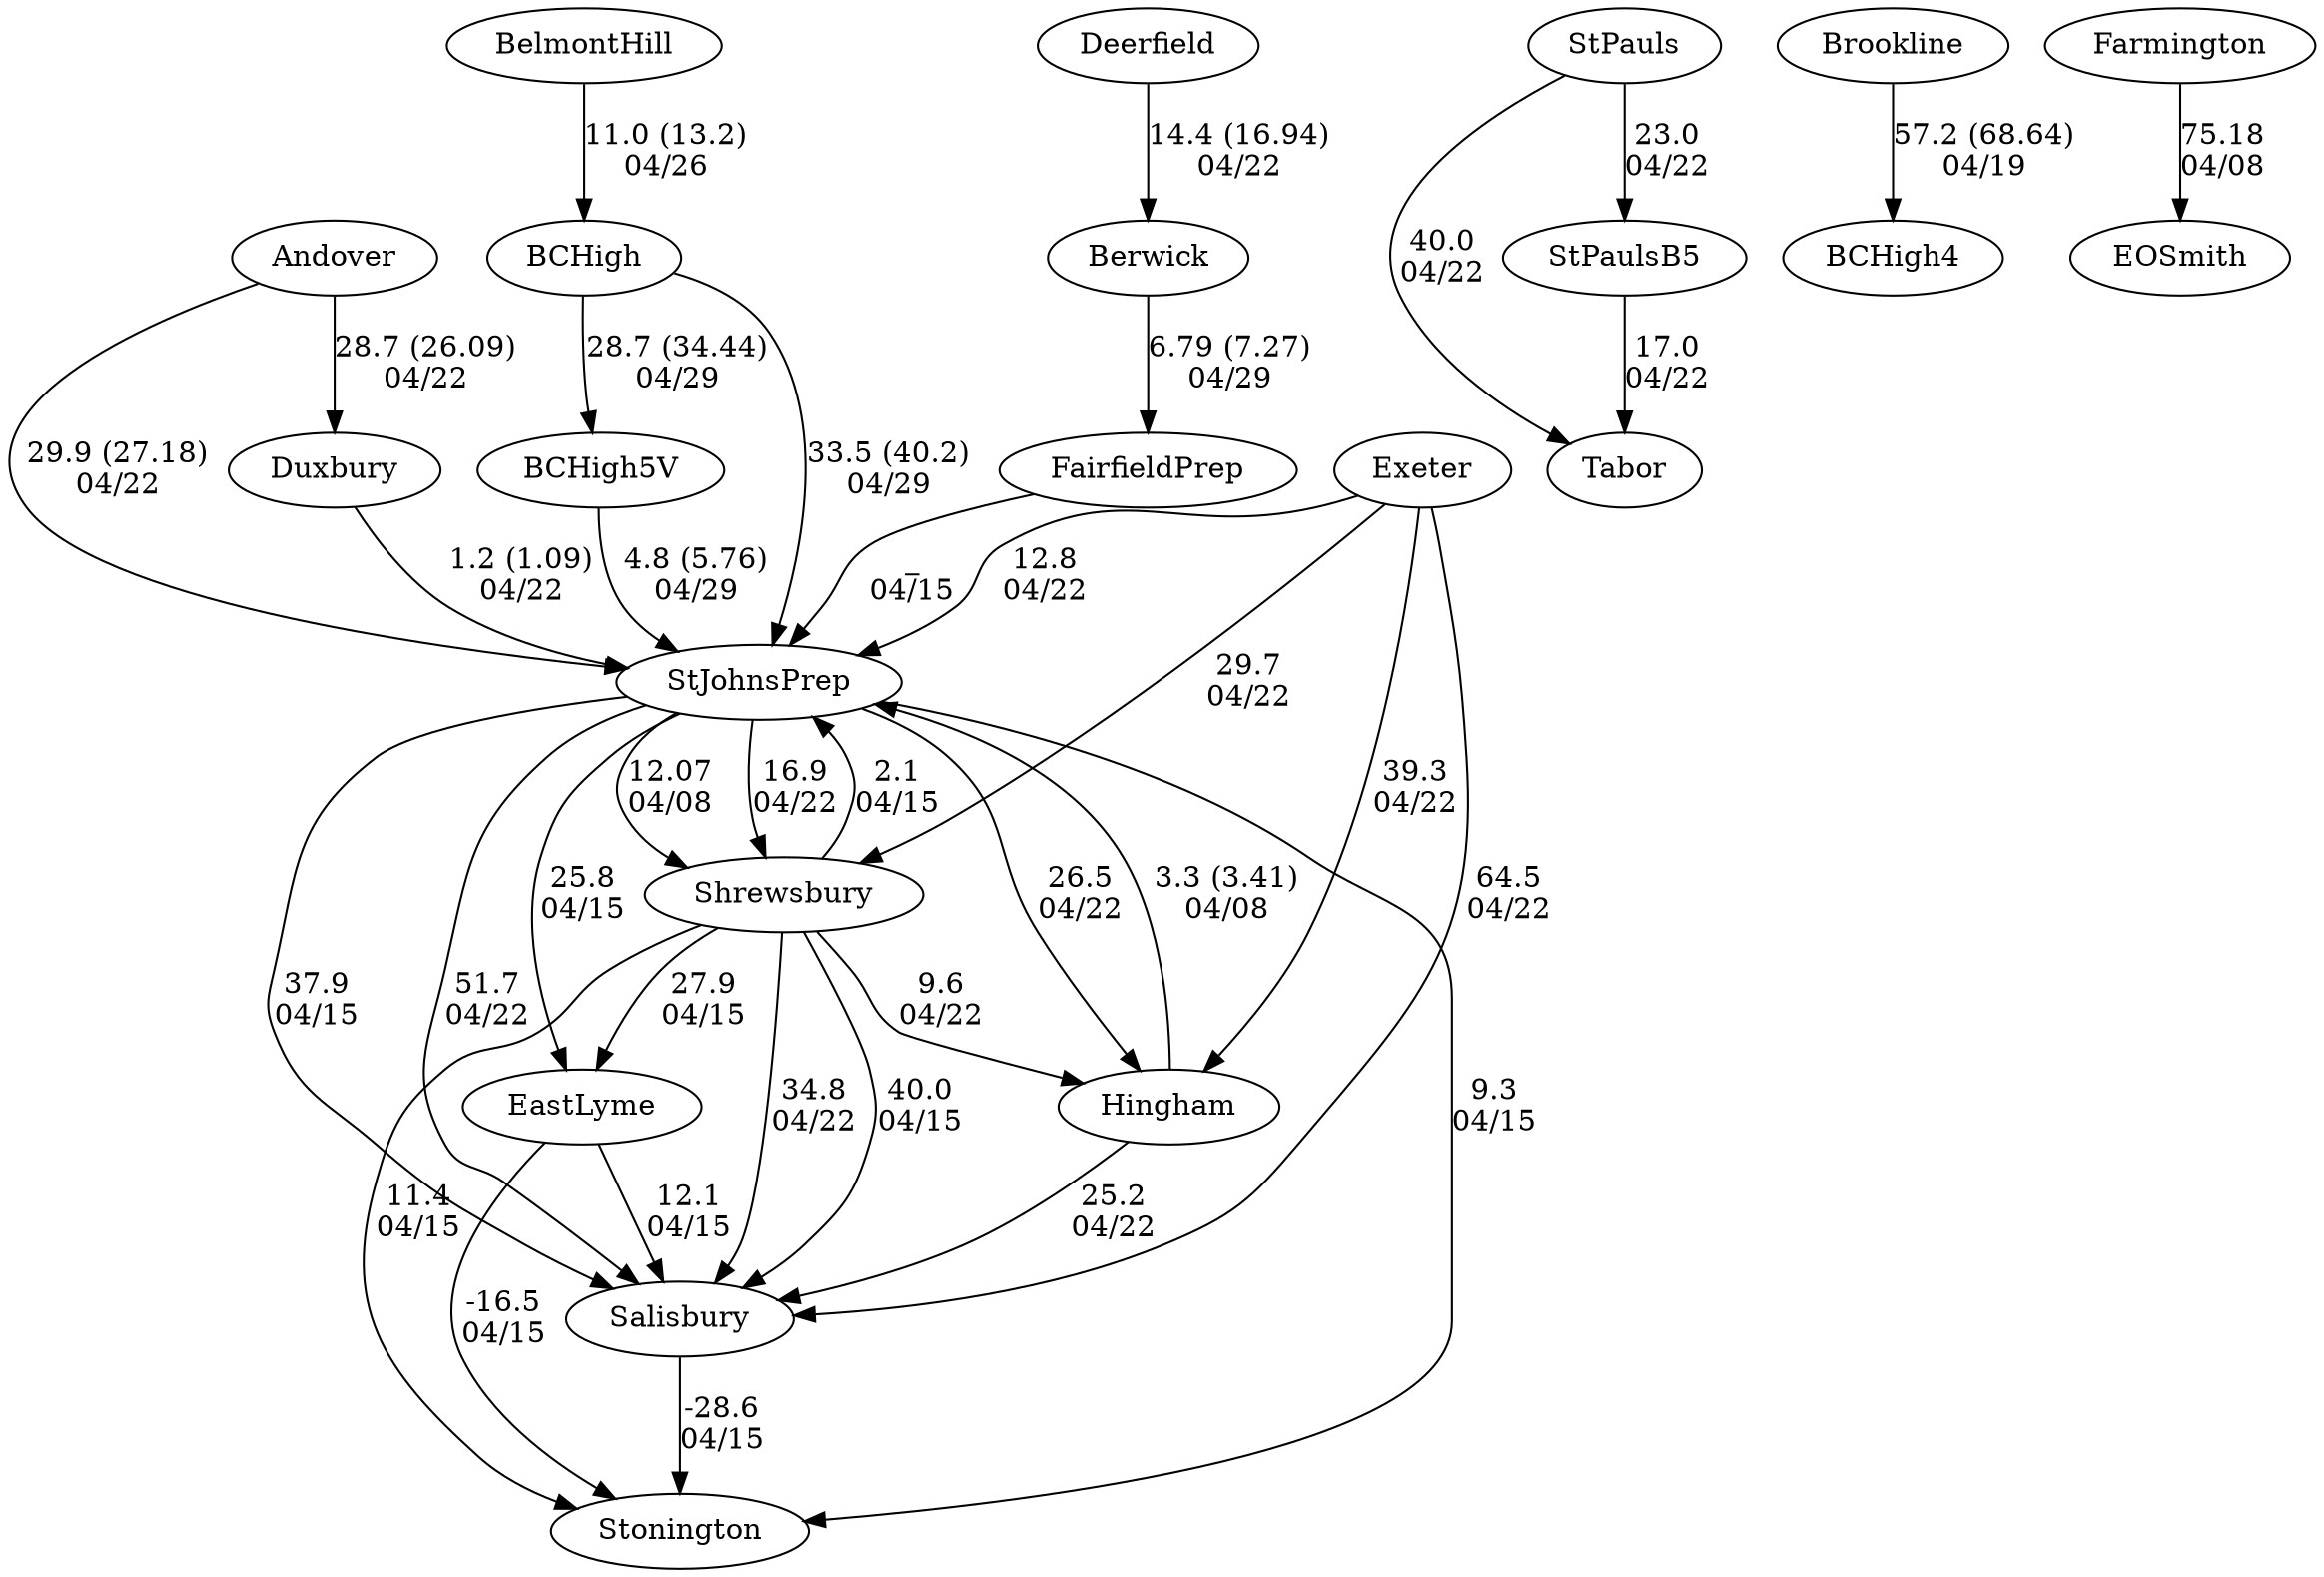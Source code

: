 digraph boys4eights {Deerfield [URL="boys4eightsDeerfield.html"];Shrewsbury [URL="boys4eightsShrewsbury.html"];StJohnsPrep [URL="boys4eightsStJohnsPrep.html"];EastLyme [URL="boys4eightsEastLyme.html"];BCHigh [URL="boys4eightsBCHigh.html"];BCHigh5V [URL="boys4eightsBCHigh5V.html"];Exeter [URL="boys4eightsExeter.html"];Berwick [URL="boys4eightsBerwick.html"];Tabor [URL="boys4eightsTabor.html"];Brookline [URL="boys4eightsBrookline.html"];Hingham [URL="boys4eightsHingham.html"];StPaulsB5 [URL="boys4eightsStPaulsB5.html"];Farmington [URL="boys4eightsFarmington.html"];Andover [URL="boys4eightsAndover.html"];Stonington [URL="boys4eightsStonington.html"];BelmontHill [URL="boys4eightsBelmontHill.html"];BCHigh4 [URL="boys4eightsBCHigh4.html"];Duxbury [URL="boys4eightsDuxbury.html"];StPauls [URL="boys4eightsStPauls.html"];Salisbury [URL="boys4eightsSalisbury.html"];EOSmith [URL="boys4eightsEOSmith.html"];FairfieldPrep [URL="boys4eightsFairfieldPrep.html"];Brookline -> BCHigh4[label="57.2 (68.64)
04/19", weight="43", tooltip="NEIRA Boys Eights,Brookline vs. BC High			
Distance: 1250 Conditions: Blustery conditions, 12-15mph crosswind Comments: Challenging conditions to align boats, as the 3V and 2V races started below the line; times should be compared between races. Lower/novice crews raced in fours. Thanks to Brookline for a spirited morning of racing on the windy Charles!
None", URL="http://www.row2k.com/results/resultspage.cfm?UID=57012D86F8D9018705A9C77CE7885D58&cat=1", random="random"]; 
Deerfield -> Berwick[label="14.4 (16.94)
04/22", weight="86", tooltip="NEIRA Boys Eights,Brunswick vs. Deerfield			
Distance: 1275m Conditions: All races were against an incoming tide. Stong crosswind created significant chop, especially in the final 500m. Comments: Thank you to Deerfield for rescheduling and making the trip.
None", URL="http://www.row2k.com/results/resultspage.cfm?UID=CFD71A29710AA7EC335757AC9E330BF1&cat=1", random="random"]; 
StPauls -> StPaulsB5[label="23.0
04/22", weight="77", tooltip="NEIRA Boys Eights,St. Paul's School vs. Tabor Academy			
Distance: 1500 meters Conditions: Quartering tailwind at the start of the afternoon lessened through the racing. Comments: Race order: B3-B2-B1-B4/5.
B3 started one seat over the line. In the B4/B5 race, Tabor caught a significant but not boat-stopping crab in the first 250m.
Thanks to Tabor for making the trip up north to SPS.
None", URL="http://www.row2k.com/results/resultspage.cfm?UID=D2CE9441EE097BC2DF6FB9A7EBE00D58&cat=1", random="random"]; 
StPauls -> Tabor[label="40.0
04/22", weight="60", tooltip="NEIRA Boys Eights,St. Paul's School vs. Tabor Academy			
Distance: 1500 meters Conditions: Quartering tailwind at the start of the afternoon lessened through the racing. Comments: Race order: B3-B2-B1-B4/5.
B3 started one seat over the line. In the B4/B5 race, Tabor caught a significant but not boat-stopping crab in the first 250m.
Thanks to Tabor for making the trip up north to SPS.
None", URL="http://www.row2k.com/results/resultspage.cfm?UID=D2CE9441EE097BC2DF6FB9A7EBE00D58&cat=1", random="random"]; 
StPaulsB5 -> Tabor[label="17.0
04/22", weight="83", tooltip="NEIRA Boys Eights,St. Paul's School vs. Tabor Academy			
Distance: 1500 meters Conditions: Quartering tailwind at the start of the afternoon lessened through the racing. Comments: Race order: B3-B2-B1-B4/5.
B3 started one seat over the line. In the B4/B5 race, Tabor caught a significant but not boat-stopping crab in the first 250m.
Thanks to Tabor for making the trip up north to SPS.
None", URL="http://www.row2k.com/results/resultspage.cfm?UID=D2CE9441EE097BC2DF6FB9A7EBE00D58&cat=1", random="random"]; 
FairfieldPrep -> StJohnsPrep[label="_
04/15", weight="99", tooltip="NEIRA Boys Eights,Fairfield v St. John's Prep			
Distance: 1400 Conditions: Flat water conditions, outgoing tide, cross tail wind 5-7 mph. Comments: Time cannot be compared between races as the tide made starting at the line each time challenging, so while they were even bows, the line varied.
Race order was 3rd, 1st, 2nd then 4th. In the 4th boat race crews clashed and had to stop after the start, the race was restarted from that point. St. John's caught a boat stopping crab less than 300 meters from the finish, they recovered and completed the race.
Thanks to St. John's Prep for the long trip to Black Rock.
None", URL="http://www.row2k.com/results/resultspage.cfm?UID=B5F7AA95DC90BE6B879427076CAE9006&cat=1", random="random"]; 
Berwick -> FairfieldPrep[label="6.79 (7.27)
04/29", weight="94", tooltip="NEIRA Boys Eights,Kulaga Cup: Fairfield vs Brunswick			
Distance: 1400 Conditions: Conditions were difficult. Cross tail wind steady at 15 mph, gusting to 25-30 at times. Outgoing tide. Mid course white caps, the later portion of the course was nearly flat conditions. Comments: Race order was 3,2,1,4. Conditions dictated a shortened course for the 4th boats, they raced 1K. Starting line for all races was approximate, crews were level but times cannot be compared between races at all.
A challenging day, thank you to Brunswick and Coach Martin for persevering and taking on the conditions. Brunswick retains the Kulaga Cup by winning the 3rd and 1st boat races.
None", URL="http://www.row2k.com/results/resultspage.cfm?UID=C45F86C4CF4AF837EE39AB3FC39A8736&cat=1", random="random"]; 
Shrewsbury -> StJohnsPrep[label="2.1
04/15", weight="98", tooltip="NEIRA Boys & Girls Eights,Simsbury/Tabor Invitational			
Distance: 1500 Meters Conditions: Light wind changing throughout the day, starting as a tailwind, then a cross-wind and finishing the day as headwind. Comments: Races were floating starts, please do not compare times. In the B1 race Tabor caught a boat stopping crab at 300 meters down. In the B4, St. John's B had 2 boat stopping crabs. Also in the B4, Stonington B3 raced in this event due to illness. A special thank you to St. John's an Shrewsbury for hosting the day. Simsbury wins the Simsbury/Tabor Pincombe Cup.
None", URL="http://www.row2k.com/results/resultspage.cfm?UID=B556AC071CAC1B11C5C5DB503D2B0FF0&cat=5", random="random"]; 
Shrewsbury -> EastLyme[label="27.9
04/15", weight="73", tooltip="NEIRA Boys & Girls Eights,Simsbury/Tabor Invitational			
Distance: 1500 Meters Conditions: Light wind changing throughout the day, starting as a tailwind, then a cross-wind and finishing the day as headwind. Comments: Races were floating starts, please do not compare times. In the B1 race Tabor caught a boat stopping crab at 300 meters down. In the B4, St. John's B had 2 boat stopping crabs. Also in the B4, Stonington B3 raced in this event due to illness. A special thank you to St. John's an Shrewsbury for hosting the day. Simsbury wins the Simsbury/Tabor Pincombe Cup.
None", URL="http://www.row2k.com/results/resultspage.cfm?UID=B556AC071CAC1B11C5C5DB503D2B0FF0&cat=5", random="random"]; 
Shrewsbury -> Salisbury[label="40.0
04/15", weight="60", tooltip="NEIRA Boys & Girls Eights,Simsbury/Tabor Invitational			
Distance: 1500 Meters Conditions: Light wind changing throughout the day, starting as a tailwind, then a cross-wind and finishing the day as headwind. Comments: Races were floating starts, please do not compare times. In the B1 race Tabor caught a boat stopping crab at 300 meters down. In the B4, St. John's B had 2 boat stopping crabs. Also in the B4, Stonington B3 raced in this event due to illness. A special thank you to St. John's an Shrewsbury for hosting the day. Simsbury wins the Simsbury/Tabor Pincombe Cup.
None", URL="http://www.row2k.com/results/resultspage.cfm?UID=B556AC071CAC1B11C5C5DB503D2B0FF0&cat=5", random="random"]; 
Shrewsbury -> Stonington[label="11.4
04/15", weight="89", tooltip="NEIRA Boys & Girls Eights,Simsbury/Tabor Invitational			
Distance: 1500 Meters Conditions: Light wind changing throughout the day, starting as a tailwind, then a cross-wind and finishing the day as headwind. Comments: Races were floating starts, please do not compare times. In the B1 race Tabor caught a boat stopping crab at 300 meters down. In the B4, St. John's B had 2 boat stopping crabs. Also in the B4, Stonington B3 raced in this event due to illness. A special thank you to St. John's an Shrewsbury for hosting the day. Simsbury wins the Simsbury/Tabor Pincombe Cup.
None", URL="http://www.row2k.com/results/resultspage.cfm?UID=B556AC071CAC1B11C5C5DB503D2B0FF0&cat=5", random="random"]; 
StJohnsPrep -> EastLyme[label="25.8
04/15", weight="75", tooltip="NEIRA Boys & Girls Eights,Simsbury/Tabor Invitational			
Distance: 1500 Meters Conditions: Light wind changing throughout the day, starting as a tailwind, then a cross-wind and finishing the day as headwind. Comments: Races were floating starts, please do not compare times. In the B1 race Tabor caught a boat stopping crab at 300 meters down. In the B4, St. John's B had 2 boat stopping crabs. Also in the B4, Stonington B3 raced in this event due to illness. A special thank you to St. John's an Shrewsbury for hosting the day. Simsbury wins the Simsbury/Tabor Pincombe Cup.
None", URL="http://www.row2k.com/results/resultspage.cfm?UID=B556AC071CAC1B11C5C5DB503D2B0FF0&cat=5", random="random"]; 
StJohnsPrep -> Salisbury[label="37.9
04/15", weight="63", tooltip="NEIRA Boys & Girls Eights,Simsbury/Tabor Invitational			
Distance: 1500 Meters Conditions: Light wind changing throughout the day, starting as a tailwind, then a cross-wind and finishing the day as headwind. Comments: Races were floating starts, please do not compare times. In the B1 race Tabor caught a boat stopping crab at 300 meters down. In the B4, St. John's B had 2 boat stopping crabs. Also in the B4, Stonington B3 raced in this event due to illness. A special thank you to St. John's an Shrewsbury for hosting the day. Simsbury wins the Simsbury/Tabor Pincombe Cup.
None", URL="http://www.row2k.com/results/resultspage.cfm?UID=B556AC071CAC1B11C5C5DB503D2B0FF0&cat=5", random="random"]; 
StJohnsPrep -> Stonington[label="9.3
04/15", weight="91", tooltip="NEIRA Boys & Girls Eights,Simsbury/Tabor Invitational			
Distance: 1500 Meters Conditions: Light wind changing throughout the day, starting as a tailwind, then a cross-wind and finishing the day as headwind. Comments: Races were floating starts, please do not compare times. In the B1 race Tabor caught a boat stopping crab at 300 meters down. In the B4, St. John's B had 2 boat stopping crabs. Also in the B4, Stonington B3 raced in this event due to illness. A special thank you to St. John's an Shrewsbury for hosting the day. Simsbury wins the Simsbury/Tabor Pincombe Cup.
None", URL="http://www.row2k.com/results/resultspage.cfm?UID=B556AC071CAC1B11C5C5DB503D2B0FF0&cat=5", random="random"]; 
EastLyme -> Salisbury[label="12.1
04/15", weight="88", tooltip="NEIRA Boys & Girls Eights,Simsbury/Tabor Invitational			
Distance: 1500 Meters Conditions: Light wind changing throughout the day, starting as a tailwind, then a cross-wind and finishing the day as headwind. Comments: Races were floating starts, please do not compare times. In the B1 race Tabor caught a boat stopping crab at 300 meters down. In the B4, St. John's B had 2 boat stopping crabs. Also in the B4, Stonington B3 raced in this event due to illness. A special thank you to St. John's an Shrewsbury for hosting the day. Simsbury wins the Simsbury/Tabor Pincombe Cup.
None", URL="http://www.row2k.com/results/resultspage.cfm?UID=B556AC071CAC1B11C5C5DB503D2B0FF0&cat=5", random="random"]; 
EastLyme -> Stonington[label="-16.5
04/15", weight="116", tooltip="NEIRA Boys & Girls Eights,Simsbury/Tabor Invitational			
Distance: 1500 Meters Conditions: Light wind changing throughout the day, starting as a tailwind, then a cross-wind and finishing the day as headwind. Comments: Races were floating starts, please do not compare times. In the B1 race Tabor caught a boat stopping crab at 300 meters down. In the B4, St. John's B had 2 boat stopping crabs. Also in the B4, Stonington B3 raced in this event due to illness. A special thank you to St. John's an Shrewsbury for hosting the day. Simsbury wins the Simsbury/Tabor Pincombe Cup.
None", URL="http://www.row2k.com/results/resultspage.cfm?UID=B556AC071CAC1B11C5C5DB503D2B0FF0&cat=5", random="random"]; 
Salisbury -> Stonington[label="-28.6
04/15", weight="128", tooltip="NEIRA Boys & Girls Eights,Simsbury/Tabor Invitational			
Distance: 1500 Meters Conditions: Light wind changing throughout the day, starting as a tailwind, then a cross-wind and finishing the day as headwind. Comments: Races were floating starts, please do not compare times. In the B1 race Tabor caught a boat stopping crab at 300 meters down. In the B4, St. John's B had 2 boat stopping crabs. Also in the B4, Stonington B3 raced in this event due to illness. A special thank you to St. John's an Shrewsbury for hosting the day. Simsbury wins the Simsbury/Tabor Pincombe Cup.
None", URL="http://www.row2k.com/results/resultspage.cfm?UID=B556AC071CAC1B11C5C5DB503D2B0FF0&cat=5", random="random"]; 
Andover -> Duxbury[label="28.7 (26.09)
04/22", weight="72", tooltip="NEIRA Boys & Girls Eights,Phillips Academy Andover vs. Duxbury, St. John's Prep (Boys), Deerfield (Girls)			
Distance: 1650m Conditions: Following current, 10-15mph headwind. Comments: Order of racing: G2, B3, G1, B2, B1, G3, B4, G4. Times should not be compared as crews were started with a floating start and conditions built throughout the afternoon.
In the B4 race, Andover and St. John's Prep combined rowers to make an entry.
Thank you to Duxbury, Deerfield, and St. John's Prep for making the drive. Great day of racing for all crews.
None", URL="http://www.row2k.com/results/resultspage.cfm?UID=6106BB7A2E3E18B19D2FB62C590A2D45&cat=5", random="random"]; 
Andover -> StJohnsPrep[label="29.9 (27.18)
04/22", weight="71", tooltip="NEIRA Boys & Girls Eights,Phillips Academy Andover vs. Duxbury, St. John's Prep (Boys), Deerfield (Girls)			
Distance: 1650m Conditions: Following current, 10-15mph headwind. Comments: Order of racing: G2, B3, G1, B2, B1, G3, B4, G4. Times should not be compared as crews were started with a floating start and conditions built throughout the afternoon.
In the B4 race, Andover and St. John's Prep combined rowers to make an entry.
Thank you to Duxbury, Deerfield, and St. John's Prep for making the drive. Great day of racing for all crews.
None", URL="http://www.row2k.com/results/resultspage.cfm?UID=6106BB7A2E3E18B19D2FB62C590A2D45&cat=5", random="random"]; 
Duxbury -> StJohnsPrep[label="1.2 (1.09)
04/22", weight="99", tooltip="NEIRA Boys & Girls Eights,Phillips Academy Andover vs. Duxbury, St. John's Prep (Boys), Deerfield (Girls)			
Distance: 1650m Conditions: Following current, 10-15mph headwind. Comments: Order of racing: G2, B3, G1, B2, B1, G3, B4, G4. Times should not be compared as crews were started with a floating start and conditions built throughout the afternoon.
In the B4 race, Andover and St. John's Prep combined rowers to make an entry.
Thank you to Duxbury, Deerfield, and St. John's Prep for making the drive. Great day of racing for all crews.
None", URL="http://www.row2k.com/results/resultspage.cfm?UID=6106BB7A2E3E18B19D2FB62C590A2D45&cat=5", random="random"]; 
StJohnsPrep -> Shrewsbury[label="12.07
04/08", weight="88", tooltip="NEIRA Boys & Girls Eights,Shrewsbury Opener: Shrewsbury vs. Bedford vs. St. John's			
Distance: 1500 Conditions: Cross tail wind gusting to strong at times. Comments: G1V: Shrewsbury & Bedford were even at the 200m mark at which point Shrewsbury caught a boat-stopping crab resulting in a 30-45 sec stoppage. 
The Fourth Boat events in both Boy's and Girl's results are for Novice Crews.
None", URL="http://www.row2k.com/results/resultspage.cfm?UID=B8E319823F5E06EE7205EBA30FA0A509&cat=5", random="random"]; 
BCHigh -> BCHigh5V[label="28.7 (34.44)
04/29", weight="72", tooltip="NEIRA Boys Eights,St. John's Prep vs. BC High			
Distance: 1250 Conditions: Flat water, slight headwind. Comments: The 4V race started downstream of the start. Thank you to St. John's Prep and Coach Broderick for making the trip and the great racing, especially in the 1V race which came right down to the wire.
None", URL="http://www.row2k.com/results/resultspage.cfm?UID=B5147A15402A02BEBABC90382120769C&cat=1", random="random"]; 
BCHigh -> StJohnsPrep[label="33.5 (40.2)
04/29", weight="67", tooltip="NEIRA Boys Eights,St. John's Prep vs. BC High			
Distance: 1250 Conditions: Flat water, slight headwind. Comments: The 4V race started downstream of the start. Thank you to St. John's Prep and Coach Broderick for making the trip and the great racing, especially in the 1V race which came right down to the wire.
None", URL="http://www.row2k.com/results/resultspage.cfm?UID=B5147A15402A02BEBABC90382120769C&cat=1", random="random"]; 
BCHigh5V -> StJohnsPrep[label="4.8 (5.76)
04/29", weight="96", tooltip="NEIRA Boys Eights,St. John's Prep vs. BC High			
Distance: 1250 Conditions: Flat water, slight headwind. Comments: The 4V race started downstream of the start. Thank you to St. John's Prep and Coach Broderick for making the trip and the great racing, especially in the 1V race which came right down to the wire.
None", URL="http://www.row2k.com/results/resultspage.cfm?UID=B5147A15402A02BEBABC90382120769C&cat=1", random="random"]; 
Exeter -> StJohnsPrep[label="12.8
04/22", weight="88", tooltip="NEIRA Boys & Girls Eights,Exeter Invitational			
Distance: 1500 Conditions: Slight cross-head wind from Lane 6 Comments: Races were floating starts, please do not compare times. G1 started 100 meters over the line, G2 started 100 meters behind the line, G3 started 50 meters behind the line. A special thank you to St. John's and Shrewsbury for hosting the day. Exeter wins the Kent/Exeter point trophy. Kent win the inaugural Southborough Cup between Kent and St. John's in the B1 Race.
None", URL="http://www.row2k.com/results/resultspage.cfm?UID=400D210525A078B37DBC3D8532AEBFDB&cat=5", random="random"]; 
Exeter -> Shrewsbury[label="29.7
04/22", weight="71", tooltip="NEIRA Boys & Girls Eights,Exeter Invitational			
Distance: 1500 Conditions: Slight cross-head wind from Lane 6 Comments: Races were floating starts, please do not compare times. G1 started 100 meters over the line, G2 started 100 meters behind the line, G3 started 50 meters behind the line. A special thank you to St. John's and Shrewsbury for hosting the day. Exeter wins the Kent/Exeter point trophy. Kent win the inaugural Southborough Cup between Kent and St. John's in the B1 Race.
None", URL="http://www.row2k.com/results/resultspage.cfm?UID=400D210525A078B37DBC3D8532AEBFDB&cat=5", random="random"]; 
Exeter -> Hingham[label="39.3
04/22", weight="61", tooltip="NEIRA Boys & Girls Eights,Exeter Invitational			
Distance: 1500 Conditions: Slight cross-head wind from Lane 6 Comments: Races were floating starts, please do not compare times. G1 started 100 meters over the line, G2 started 100 meters behind the line, G3 started 50 meters behind the line. A special thank you to St. John's and Shrewsbury for hosting the day. Exeter wins the Kent/Exeter point trophy. Kent win the inaugural Southborough Cup between Kent and St. John's in the B1 Race.
None", URL="http://www.row2k.com/results/resultspage.cfm?UID=400D210525A078B37DBC3D8532AEBFDB&cat=5", random="random"]; 
Exeter -> Salisbury[label="64.5
04/22", weight="36", tooltip="NEIRA Boys & Girls Eights,Exeter Invitational			
Distance: 1500 Conditions: Slight cross-head wind from Lane 6 Comments: Races were floating starts, please do not compare times. G1 started 100 meters over the line, G2 started 100 meters behind the line, G3 started 50 meters behind the line. A special thank you to St. John's and Shrewsbury for hosting the day. Exeter wins the Kent/Exeter point trophy. Kent win the inaugural Southborough Cup between Kent and St. John's in the B1 Race.
None", URL="http://www.row2k.com/results/resultspage.cfm?UID=400D210525A078B37DBC3D8532AEBFDB&cat=5", random="random"]; 
StJohnsPrep -> Shrewsbury[label="16.9
04/22", weight="84", tooltip="NEIRA Boys & Girls Eights,Exeter Invitational			
Distance: 1500 Conditions: Slight cross-head wind from Lane 6 Comments: Races were floating starts, please do not compare times. G1 started 100 meters over the line, G2 started 100 meters behind the line, G3 started 50 meters behind the line. A special thank you to St. John's and Shrewsbury for hosting the day. Exeter wins the Kent/Exeter point trophy. Kent win the inaugural Southborough Cup between Kent and St. John's in the B1 Race.
None", URL="http://www.row2k.com/results/resultspage.cfm?UID=400D210525A078B37DBC3D8532AEBFDB&cat=5", random="random"]; 
StJohnsPrep -> Hingham[label="26.5
04/22", weight="74", tooltip="NEIRA Boys & Girls Eights,Exeter Invitational			
Distance: 1500 Conditions: Slight cross-head wind from Lane 6 Comments: Races were floating starts, please do not compare times. G1 started 100 meters over the line, G2 started 100 meters behind the line, G3 started 50 meters behind the line. A special thank you to St. John's and Shrewsbury for hosting the day. Exeter wins the Kent/Exeter point trophy. Kent win the inaugural Southborough Cup between Kent and St. John's in the B1 Race.
None", URL="http://www.row2k.com/results/resultspage.cfm?UID=400D210525A078B37DBC3D8532AEBFDB&cat=5", random="random"]; 
StJohnsPrep -> Salisbury[label="51.7
04/22", weight="49", tooltip="NEIRA Boys & Girls Eights,Exeter Invitational			
Distance: 1500 Conditions: Slight cross-head wind from Lane 6 Comments: Races were floating starts, please do not compare times. G1 started 100 meters over the line, G2 started 100 meters behind the line, G3 started 50 meters behind the line. A special thank you to St. John's and Shrewsbury for hosting the day. Exeter wins the Kent/Exeter point trophy. Kent win the inaugural Southborough Cup between Kent and St. John's in the B1 Race.
None", URL="http://www.row2k.com/results/resultspage.cfm?UID=400D210525A078B37DBC3D8532AEBFDB&cat=5", random="random"]; 
Shrewsbury -> Hingham[label="9.6
04/22", weight="91", tooltip="NEIRA Boys & Girls Eights,Exeter Invitational			
Distance: 1500 Conditions: Slight cross-head wind from Lane 6 Comments: Races were floating starts, please do not compare times. G1 started 100 meters over the line, G2 started 100 meters behind the line, G3 started 50 meters behind the line. A special thank you to St. John's and Shrewsbury for hosting the day. Exeter wins the Kent/Exeter point trophy. Kent win the inaugural Southborough Cup between Kent and St. John's in the B1 Race.
None", URL="http://www.row2k.com/results/resultspage.cfm?UID=400D210525A078B37DBC3D8532AEBFDB&cat=5", random="random"]; 
Shrewsbury -> Salisbury[label="34.8
04/22", weight="66", tooltip="NEIRA Boys & Girls Eights,Exeter Invitational			
Distance: 1500 Conditions: Slight cross-head wind from Lane 6 Comments: Races were floating starts, please do not compare times. G1 started 100 meters over the line, G2 started 100 meters behind the line, G3 started 50 meters behind the line. A special thank you to St. John's and Shrewsbury for hosting the day. Exeter wins the Kent/Exeter point trophy. Kent win the inaugural Southborough Cup between Kent and St. John's in the B1 Race.
None", URL="http://www.row2k.com/results/resultspage.cfm?UID=400D210525A078B37DBC3D8532AEBFDB&cat=5", random="random"]; 
Hingham -> Salisbury[label="25.2
04/22", weight="75", tooltip="NEIRA Boys & Girls Eights,Exeter Invitational			
Distance: 1500 Conditions: Slight cross-head wind from Lane 6 Comments: Races were floating starts, please do not compare times. G1 started 100 meters over the line, G2 started 100 meters behind the line, G3 started 50 meters behind the line. A special thank you to St. John's and Shrewsbury for hosting the day. Exeter wins the Kent/Exeter point trophy. Kent win the inaugural Southborough Cup between Kent and St. John's in the B1 Race.
None", URL="http://www.row2k.com/results/resultspage.cfm?UID=400D210525A078B37DBC3D8532AEBFDB&cat=5", random="random"]; 
BelmontHill -> BCHigh[label="11.0 (13.2)
04/26", weight="89", tooltip="NEIRA Boys Eights,St. Paul's vs BC High, Belmont Hill			
Distance: 1250 m Conditions: Cross/headwind ~10mph Comments: Crews in the 2V, 3V, and 4V races started slightly past the line. Belmont Hill and BC High lower boats raced in eights. Thank you to St. Paul's for making the trip: a great afternoon of racing!
None", URL="http://www.row2k.com/results/resultspage.cfm?UID=142B4941939634305C63425CF5FF798E&cat=1", random="random"]; 
Farmington -> EOSmith[label="75.18
04/08", weight="25", tooltip="NEIRA Boys & Girls Eights,Farmington vs E.O. Smith			
Distance: 1,150 Conditions: Moderate head current and moderate head wind with gusts. Conditions remained the same for all racing. Comments: Thank you E.O. Smith for a fun day of racing! Novice events were combined, and E.O. Smith raced a mixed boat. Not for seeding. 3V boats from Farmington raced together. Great racing from all crews.
None", URL="http://www.row2k.com/results/resultspage.cfm?UID=5ECA7262B241930C746B73B5587771AE&cat=5", random="random"]; 
Hingham -> StJohnsPrep[label="3.3 (3.41)
04/08", weight="97", tooltip="NEIRA Boys Eights,Hingham High School @ St. John’s Prep			
Distance: Approx 1450 meters Conditions: Racing conditions were calm for the first half of the course and all boats dealt with a significant crosswind the last half of all races. Comments: Thanks to Hingham for making the trip to St. John’s. Great day of racing with colds temps and a strong crosswind. Good start to the year for both crews!
None", URL="http://www.row2k.com/results/resultspage.cfm?UID=CA9581D726FD3B82392F9B41FE39C94A&cat=1", random="random"]}